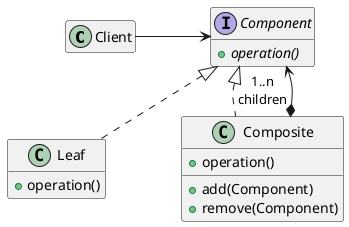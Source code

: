 @startuml

skinparam nodesep 75
skinparam ranksep 50
hide empty members

class Client

interface Component {
  + {abstract} operation()
}

Client -> Component

class Leaf {
  + operation()
}
Component <|.. Leaf

class Composite {
  + operation()
  __
  + add(Component)
  + remove(Component)
}
Component <|.. Composite
Composite *--> "1..n\nchildren" Component

@enduml
